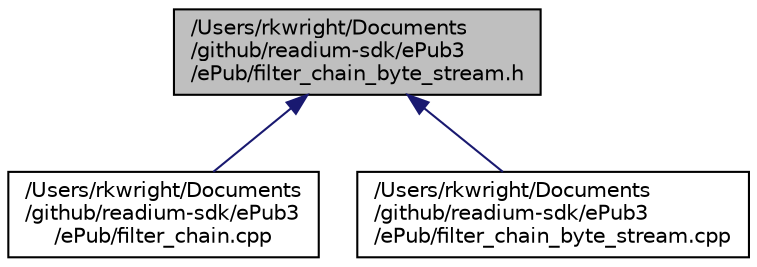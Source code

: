 digraph "/Users/rkwright/Documents/github/readium-sdk/ePub3/ePub/filter_chain_byte_stream.h"
{
  edge [fontname="Helvetica",fontsize="10",labelfontname="Helvetica",labelfontsize="10"];
  node [fontname="Helvetica",fontsize="10",shape=record];
  Node1 [label="/Users/rkwright/Documents\l/github/readium-sdk/ePub3\l/ePub/filter_chain_byte_stream.h",height=0.2,width=0.4,color="black", fillcolor="grey75", style="filled" fontcolor="black"];
  Node1 -> Node2 [dir="back",color="midnightblue",fontsize="10",style="solid",fontname="Helvetica"];
  Node2 [label="/Users/rkwright/Documents\l/github/readium-sdk/ePub3\l/ePub/filter_chain.cpp",height=0.2,width=0.4,color="black", fillcolor="white", style="filled",URL="$filter__chain_8cpp.xhtml"];
  Node1 -> Node3 [dir="back",color="midnightblue",fontsize="10",style="solid",fontname="Helvetica"];
  Node3 [label="/Users/rkwright/Documents\l/github/readium-sdk/ePub3\l/ePub/filter_chain_byte_stream.cpp",height=0.2,width=0.4,color="black", fillcolor="white", style="filled",URL="$filter__chain__byte__stream_8cpp.xhtml"];
}
